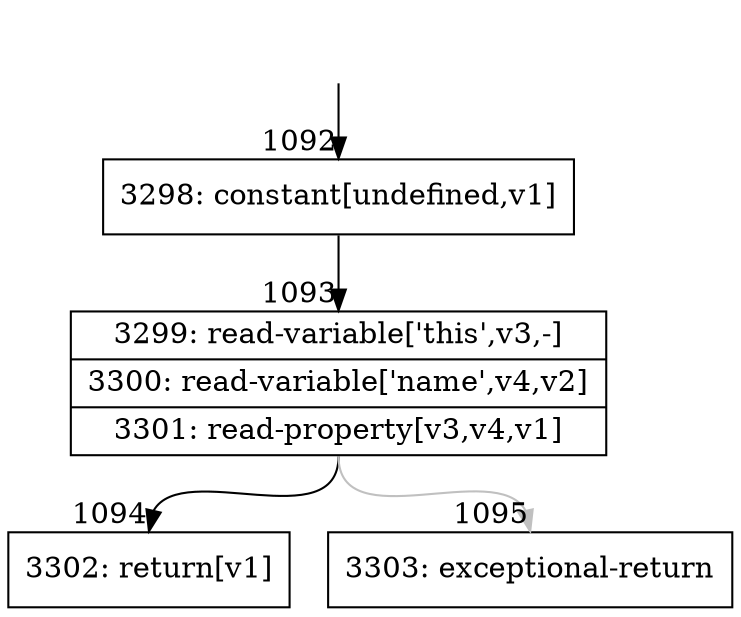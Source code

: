 digraph {
rankdir="TD"
BB_entry133[shape=none,label=""];
BB_entry133 -> BB1092 [tailport=s, headport=n, headlabel="    1092"]
BB1092 [shape=record label="{3298: constant[undefined,v1]}" ] 
BB1092 -> BB1093 [tailport=s, headport=n, headlabel="      1093"]
BB1093 [shape=record label="{3299: read-variable['this',v3,-]|3300: read-variable['name',v4,v2]|3301: read-property[v3,v4,v1]}" ] 
BB1093 -> BB1094 [tailport=s, headport=n, headlabel="      1094"]
BB1093 -> BB1095 [tailport=s, headport=n, color=gray, headlabel="      1095"]
BB1094 [shape=record label="{3302: return[v1]}" ] 
BB1095 [shape=record label="{3303: exceptional-return}" ] 
//#$~ 1267
}
